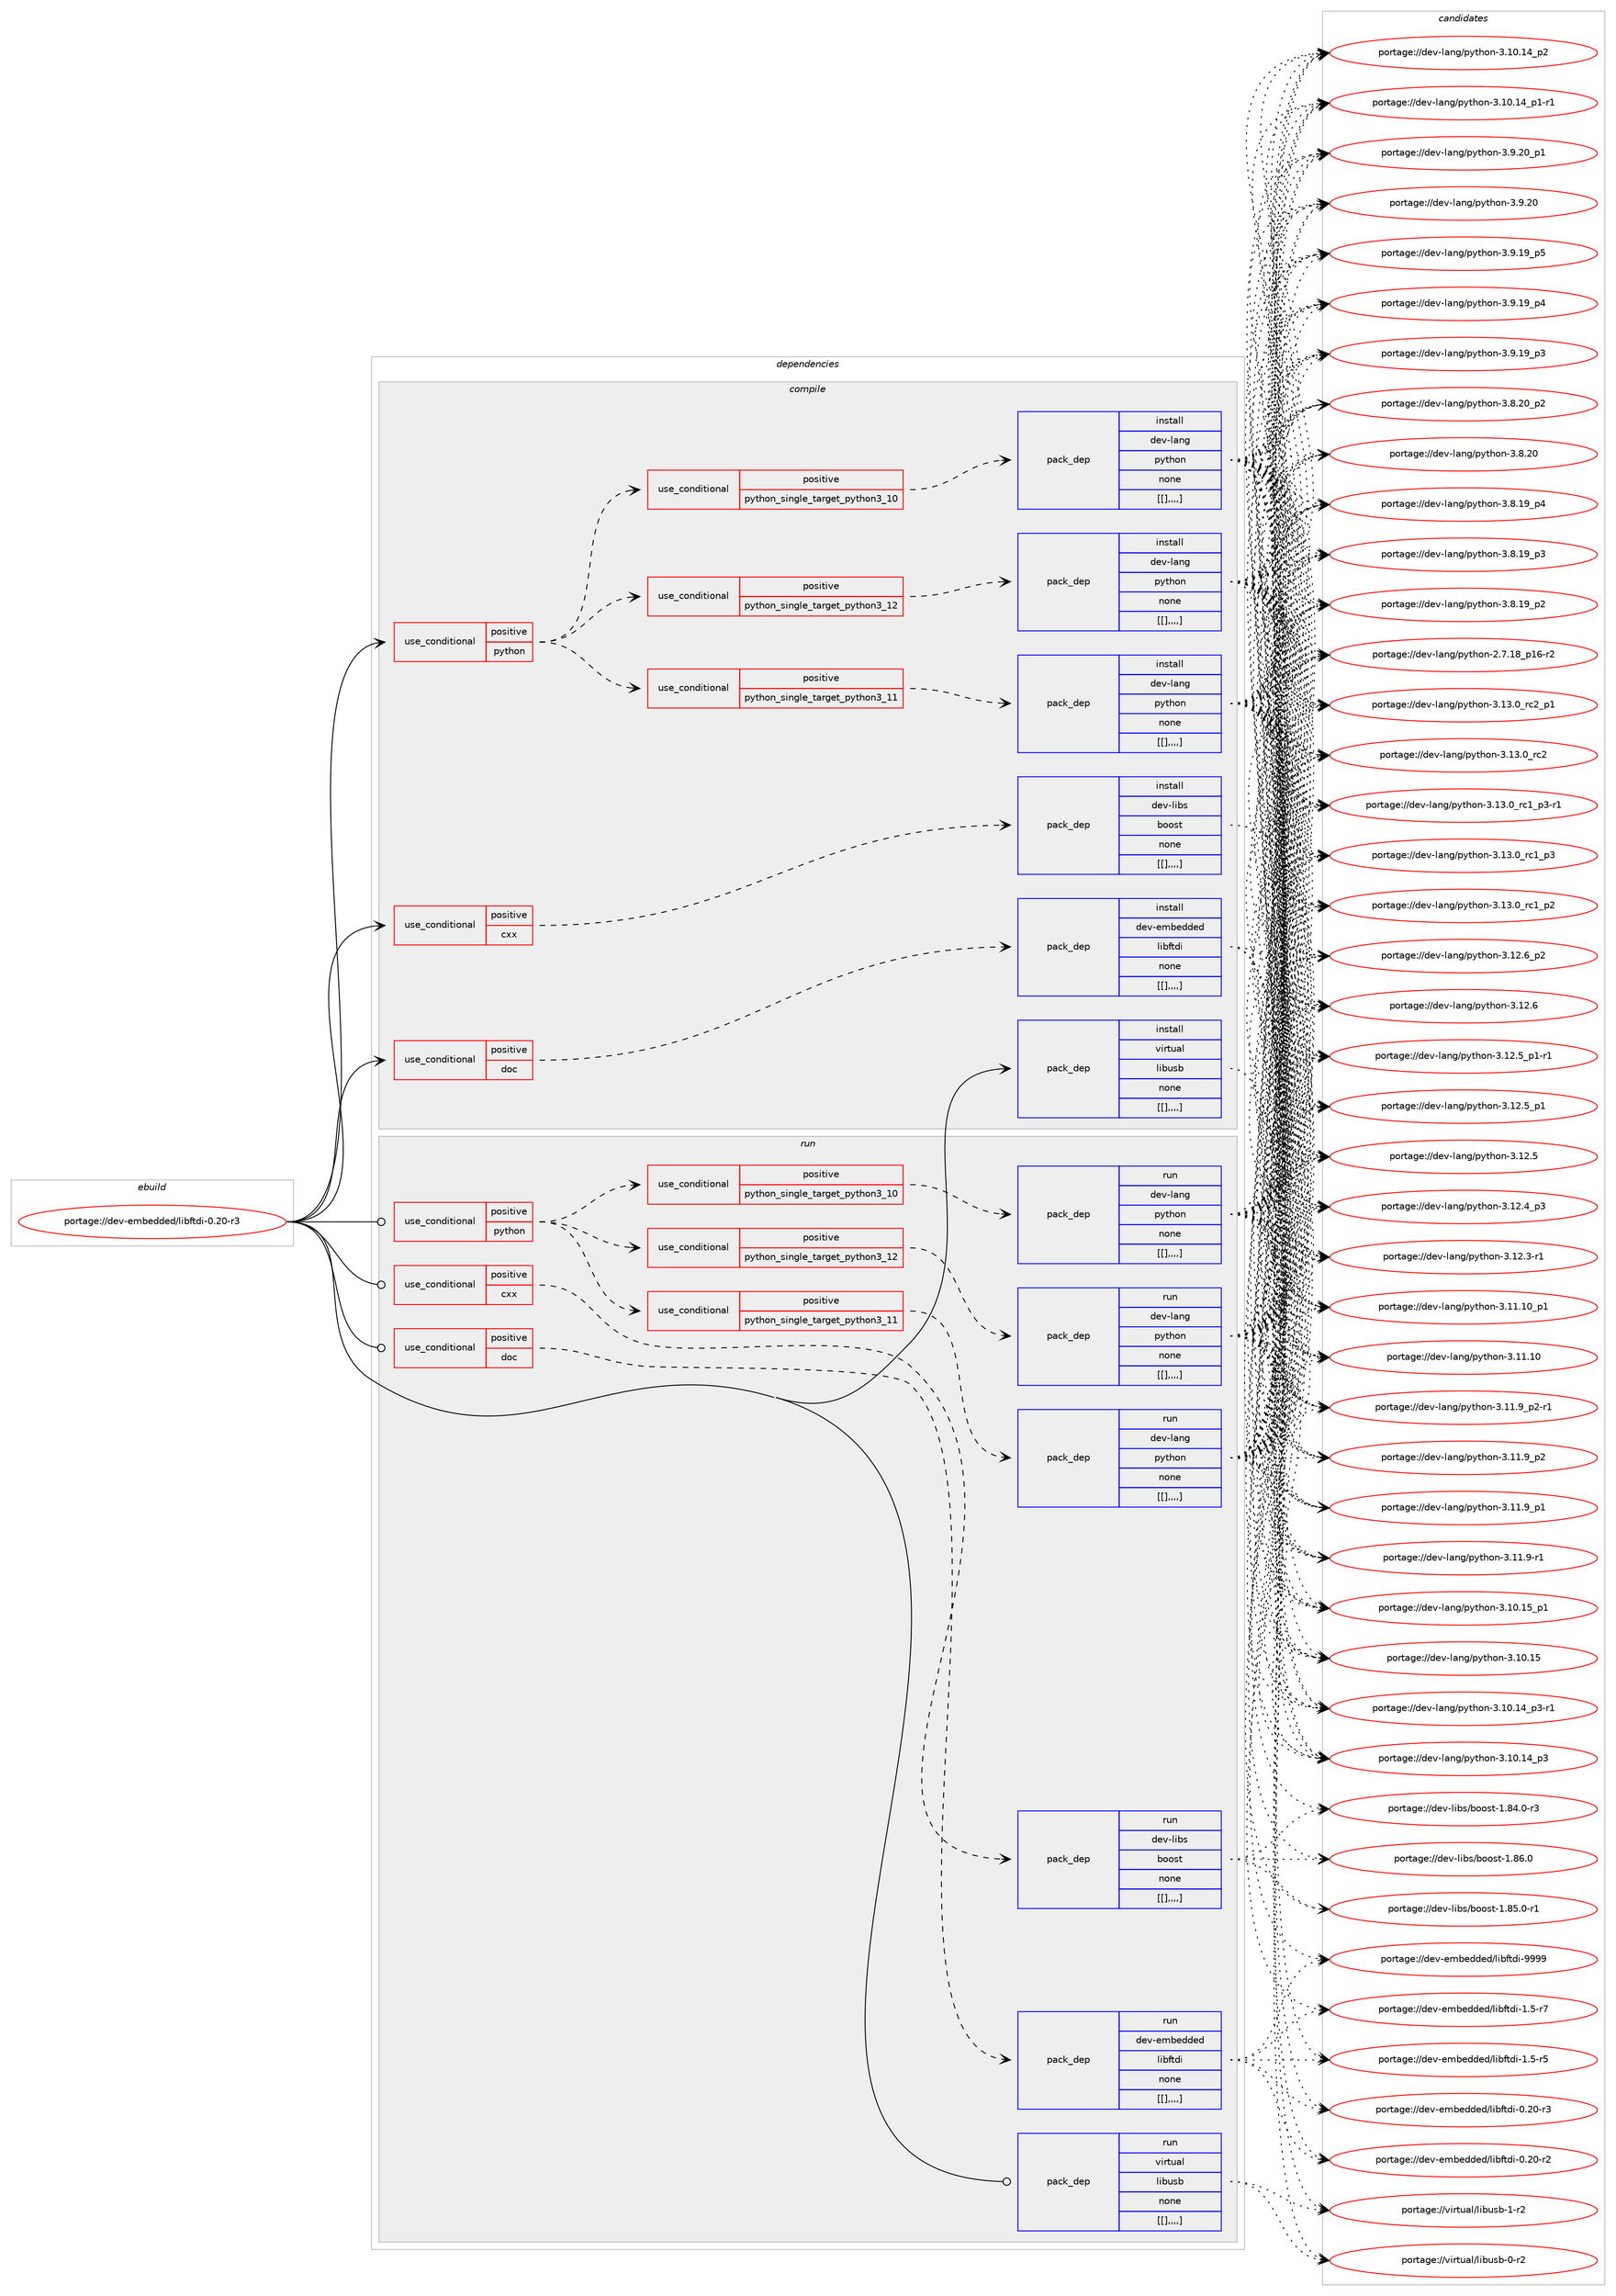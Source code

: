 digraph prolog {

# *************
# Graph options
# *************

newrank=true;
concentrate=true;
compound=true;
graph [rankdir=LR,fontname=Helvetica,fontsize=10,ranksep=1.5];#, ranksep=2.5, nodesep=0.2];
edge  [arrowhead=vee];
node  [fontname=Helvetica,fontsize=10];

# **********
# The ebuild
# **********

subgraph cluster_leftcol {
color=gray;
label=<<i>ebuild</i>>;
id [label="portage://dev-embedded/libftdi-0.20-r3", color=red, width=4, href="../dev-embedded/libftdi-0.20-r3.svg"];
}

# ****************
# The dependencies
# ****************

subgraph cluster_midcol {
color=gray;
label=<<i>dependencies</i>>;
subgraph cluster_compile {
fillcolor="#eeeeee";
style=filled;
label=<<i>compile</i>>;
subgraph cond20130 {
dependency73881 [label=<<TABLE BORDER="0" CELLBORDER="1" CELLSPACING="0" CELLPADDING="4"><TR><TD ROWSPAN="3" CELLPADDING="10">use_conditional</TD></TR><TR><TD>positive</TD></TR><TR><TD>cxx</TD></TR></TABLE>>, shape=none, color=red];
subgraph pack52807 {
dependency73882 [label=<<TABLE BORDER="0" CELLBORDER="1" CELLSPACING="0" CELLPADDING="4" WIDTH="220"><TR><TD ROWSPAN="6" CELLPADDING="30">pack_dep</TD></TR><TR><TD WIDTH="110">install</TD></TR><TR><TD>dev-libs</TD></TR><TR><TD>boost</TD></TR><TR><TD>none</TD></TR><TR><TD>[[],,,,]</TD></TR></TABLE>>, shape=none, color=blue];
}
dependency73881:e -> dependency73882:w [weight=20,style="dashed",arrowhead="vee"];
}
id:e -> dependency73881:w [weight=20,style="solid",arrowhead="vee"];
subgraph cond20131 {
dependency73883 [label=<<TABLE BORDER="0" CELLBORDER="1" CELLSPACING="0" CELLPADDING="4"><TR><TD ROWSPAN="3" CELLPADDING="10">use_conditional</TD></TR><TR><TD>positive</TD></TR><TR><TD>doc</TD></TR></TABLE>>, shape=none, color=red];
subgraph pack52808 {
dependency73884 [label=<<TABLE BORDER="0" CELLBORDER="1" CELLSPACING="0" CELLPADDING="4" WIDTH="220"><TR><TD ROWSPAN="6" CELLPADDING="30">pack_dep</TD></TR><TR><TD WIDTH="110">install</TD></TR><TR><TD>dev-embedded</TD></TR><TR><TD>libftdi</TD></TR><TR><TD>none</TD></TR><TR><TD>[[],,,,]</TD></TR></TABLE>>, shape=none, color=blue];
}
dependency73883:e -> dependency73884:w [weight=20,style="dashed",arrowhead="vee"];
}
id:e -> dependency73883:w [weight=20,style="solid",arrowhead="vee"];
subgraph cond20132 {
dependency73885 [label=<<TABLE BORDER="0" CELLBORDER="1" CELLSPACING="0" CELLPADDING="4"><TR><TD ROWSPAN="3" CELLPADDING="10">use_conditional</TD></TR><TR><TD>positive</TD></TR><TR><TD>python</TD></TR></TABLE>>, shape=none, color=red];
subgraph cond20133 {
dependency73886 [label=<<TABLE BORDER="0" CELLBORDER="1" CELLSPACING="0" CELLPADDING="4"><TR><TD ROWSPAN="3" CELLPADDING="10">use_conditional</TD></TR><TR><TD>positive</TD></TR><TR><TD>python_single_target_python3_10</TD></TR></TABLE>>, shape=none, color=red];
subgraph pack52809 {
dependency73887 [label=<<TABLE BORDER="0" CELLBORDER="1" CELLSPACING="0" CELLPADDING="4" WIDTH="220"><TR><TD ROWSPAN="6" CELLPADDING="30">pack_dep</TD></TR><TR><TD WIDTH="110">install</TD></TR><TR><TD>dev-lang</TD></TR><TR><TD>python</TD></TR><TR><TD>none</TD></TR><TR><TD>[[],,,,]</TD></TR></TABLE>>, shape=none, color=blue];
}
dependency73886:e -> dependency73887:w [weight=20,style="dashed",arrowhead="vee"];
}
dependency73885:e -> dependency73886:w [weight=20,style="dashed",arrowhead="vee"];
subgraph cond20134 {
dependency73888 [label=<<TABLE BORDER="0" CELLBORDER="1" CELLSPACING="0" CELLPADDING="4"><TR><TD ROWSPAN="3" CELLPADDING="10">use_conditional</TD></TR><TR><TD>positive</TD></TR><TR><TD>python_single_target_python3_11</TD></TR></TABLE>>, shape=none, color=red];
subgraph pack52810 {
dependency73889 [label=<<TABLE BORDER="0" CELLBORDER="1" CELLSPACING="0" CELLPADDING="4" WIDTH="220"><TR><TD ROWSPAN="6" CELLPADDING="30">pack_dep</TD></TR><TR><TD WIDTH="110">install</TD></TR><TR><TD>dev-lang</TD></TR><TR><TD>python</TD></TR><TR><TD>none</TD></TR><TR><TD>[[],,,,]</TD></TR></TABLE>>, shape=none, color=blue];
}
dependency73888:e -> dependency73889:w [weight=20,style="dashed",arrowhead="vee"];
}
dependency73885:e -> dependency73888:w [weight=20,style="dashed",arrowhead="vee"];
subgraph cond20135 {
dependency73890 [label=<<TABLE BORDER="0" CELLBORDER="1" CELLSPACING="0" CELLPADDING="4"><TR><TD ROWSPAN="3" CELLPADDING="10">use_conditional</TD></TR><TR><TD>positive</TD></TR><TR><TD>python_single_target_python3_12</TD></TR></TABLE>>, shape=none, color=red];
subgraph pack52811 {
dependency73891 [label=<<TABLE BORDER="0" CELLBORDER="1" CELLSPACING="0" CELLPADDING="4" WIDTH="220"><TR><TD ROWSPAN="6" CELLPADDING="30">pack_dep</TD></TR><TR><TD WIDTH="110">install</TD></TR><TR><TD>dev-lang</TD></TR><TR><TD>python</TD></TR><TR><TD>none</TD></TR><TR><TD>[[],,,,]</TD></TR></TABLE>>, shape=none, color=blue];
}
dependency73890:e -> dependency73891:w [weight=20,style="dashed",arrowhead="vee"];
}
dependency73885:e -> dependency73890:w [weight=20,style="dashed",arrowhead="vee"];
}
id:e -> dependency73885:w [weight=20,style="solid",arrowhead="vee"];
subgraph pack52812 {
dependency73892 [label=<<TABLE BORDER="0" CELLBORDER="1" CELLSPACING="0" CELLPADDING="4" WIDTH="220"><TR><TD ROWSPAN="6" CELLPADDING="30">pack_dep</TD></TR><TR><TD WIDTH="110">install</TD></TR><TR><TD>virtual</TD></TR><TR><TD>libusb</TD></TR><TR><TD>none</TD></TR><TR><TD>[[],,,,]</TD></TR></TABLE>>, shape=none, color=blue];
}
id:e -> dependency73892:w [weight=20,style="solid",arrowhead="vee"];
}
subgraph cluster_compileandrun {
fillcolor="#eeeeee";
style=filled;
label=<<i>compile and run</i>>;
}
subgraph cluster_run {
fillcolor="#eeeeee";
style=filled;
label=<<i>run</i>>;
subgraph cond20136 {
dependency73893 [label=<<TABLE BORDER="0" CELLBORDER="1" CELLSPACING="0" CELLPADDING="4"><TR><TD ROWSPAN="3" CELLPADDING="10">use_conditional</TD></TR><TR><TD>positive</TD></TR><TR><TD>cxx</TD></TR></TABLE>>, shape=none, color=red];
subgraph pack52813 {
dependency73894 [label=<<TABLE BORDER="0" CELLBORDER="1" CELLSPACING="0" CELLPADDING="4" WIDTH="220"><TR><TD ROWSPAN="6" CELLPADDING="30">pack_dep</TD></TR><TR><TD WIDTH="110">run</TD></TR><TR><TD>dev-libs</TD></TR><TR><TD>boost</TD></TR><TR><TD>none</TD></TR><TR><TD>[[],,,,]</TD></TR></TABLE>>, shape=none, color=blue];
}
dependency73893:e -> dependency73894:w [weight=20,style="dashed",arrowhead="vee"];
}
id:e -> dependency73893:w [weight=20,style="solid",arrowhead="odot"];
subgraph cond20137 {
dependency73895 [label=<<TABLE BORDER="0" CELLBORDER="1" CELLSPACING="0" CELLPADDING="4"><TR><TD ROWSPAN="3" CELLPADDING="10">use_conditional</TD></TR><TR><TD>positive</TD></TR><TR><TD>doc</TD></TR></TABLE>>, shape=none, color=red];
subgraph pack52814 {
dependency73896 [label=<<TABLE BORDER="0" CELLBORDER="1" CELLSPACING="0" CELLPADDING="4" WIDTH="220"><TR><TD ROWSPAN="6" CELLPADDING="30">pack_dep</TD></TR><TR><TD WIDTH="110">run</TD></TR><TR><TD>dev-embedded</TD></TR><TR><TD>libftdi</TD></TR><TR><TD>none</TD></TR><TR><TD>[[],,,,]</TD></TR></TABLE>>, shape=none, color=blue];
}
dependency73895:e -> dependency73896:w [weight=20,style="dashed",arrowhead="vee"];
}
id:e -> dependency73895:w [weight=20,style="solid",arrowhead="odot"];
subgraph cond20138 {
dependency73897 [label=<<TABLE BORDER="0" CELLBORDER="1" CELLSPACING="0" CELLPADDING="4"><TR><TD ROWSPAN="3" CELLPADDING="10">use_conditional</TD></TR><TR><TD>positive</TD></TR><TR><TD>python</TD></TR></TABLE>>, shape=none, color=red];
subgraph cond20139 {
dependency73898 [label=<<TABLE BORDER="0" CELLBORDER="1" CELLSPACING="0" CELLPADDING="4"><TR><TD ROWSPAN="3" CELLPADDING="10">use_conditional</TD></TR><TR><TD>positive</TD></TR><TR><TD>python_single_target_python3_10</TD></TR></TABLE>>, shape=none, color=red];
subgraph pack52815 {
dependency73899 [label=<<TABLE BORDER="0" CELLBORDER="1" CELLSPACING="0" CELLPADDING="4" WIDTH="220"><TR><TD ROWSPAN="6" CELLPADDING="30">pack_dep</TD></TR><TR><TD WIDTH="110">run</TD></TR><TR><TD>dev-lang</TD></TR><TR><TD>python</TD></TR><TR><TD>none</TD></TR><TR><TD>[[],,,,]</TD></TR></TABLE>>, shape=none, color=blue];
}
dependency73898:e -> dependency73899:w [weight=20,style="dashed",arrowhead="vee"];
}
dependency73897:e -> dependency73898:w [weight=20,style="dashed",arrowhead="vee"];
subgraph cond20140 {
dependency73900 [label=<<TABLE BORDER="0" CELLBORDER="1" CELLSPACING="0" CELLPADDING="4"><TR><TD ROWSPAN="3" CELLPADDING="10">use_conditional</TD></TR><TR><TD>positive</TD></TR><TR><TD>python_single_target_python3_11</TD></TR></TABLE>>, shape=none, color=red];
subgraph pack52816 {
dependency73901 [label=<<TABLE BORDER="0" CELLBORDER="1" CELLSPACING="0" CELLPADDING="4" WIDTH="220"><TR><TD ROWSPAN="6" CELLPADDING="30">pack_dep</TD></TR><TR><TD WIDTH="110">run</TD></TR><TR><TD>dev-lang</TD></TR><TR><TD>python</TD></TR><TR><TD>none</TD></TR><TR><TD>[[],,,,]</TD></TR></TABLE>>, shape=none, color=blue];
}
dependency73900:e -> dependency73901:w [weight=20,style="dashed",arrowhead="vee"];
}
dependency73897:e -> dependency73900:w [weight=20,style="dashed",arrowhead="vee"];
subgraph cond20141 {
dependency73902 [label=<<TABLE BORDER="0" CELLBORDER="1" CELLSPACING="0" CELLPADDING="4"><TR><TD ROWSPAN="3" CELLPADDING="10">use_conditional</TD></TR><TR><TD>positive</TD></TR><TR><TD>python_single_target_python3_12</TD></TR></TABLE>>, shape=none, color=red];
subgraph pack52817 {
dependency73903 [label=<<TABLE BORDER="0" CELLBORDER="1" CELLSPACING="0" CELLPADDING="4" WIDTH="220"><TR><TD ROWSPAN="6" CELLPADDING="30">pack_dep</TD></TR><TR><TD WIDTH="110">run</TD></TR><TR><TD>dev-lang</TD></TR><TR><TD>python</TD></TR><TR><TD>none</TD></TR><TR><TD>[[],,,,]</TD></TR></TABLE>>, shape=none, color=blue];
}
dependency73902:e -> dependency73903:w [weight=20,style="dashed",arrowhead="vee"];
}
dependency73897:e -> dependency73902:w [weight=20,style="dashed",arrowhead="vee"];
}
id:e -> dependency73897:w [weight=20,style="solid",arrowhead="odot"];
subgraph pack52818 {
dependency73904 [label=<<TABLE BORDER="0" CELLBORDER="1" CELLSPACING="0" CELLPADDING="4" WIDTH="220"><TR><TD ROWSPAN="6" CELLPADDING="30">pack_dep</TD></TR><TR><TD WIDTH="110">run</TD></TR><TR><TD>virtual</TD></TR><TR><TD>libusb</TD></TR><TR><TD>none</TD></TR><TR><TD>[[],,,,]</TD></TR></TABLE>>, shape=none, color=blue];
}
id:e -> dependency73904:w [weight=20,style="solid",arrowhead="odot"];
}
}

# **************
# The candidates
# **************

subgraph cluster_choices {
rank=same;
color=gray;
label=<<i>candidates</i>>;

subgraph choice52807 {
color=black;
nodesep=1;
choice1001011184510810598115479811111111511645494656544648 [label="portage://dev-libs/boost-1.86.0", color=red, width=4,href="../dev-libs/boost-1.86.0.svg"];
choice10010111845108105981154798111111115116454946565346484511449 [label="portage://dev-libs/boost-1.85.0-r1", color=red, width=4,href="../dev-libs/boost-1.85.0-r1.svg"];
choice10010111845108105981154798111111115116454946565246484511451 [label="portage://dev-libs/boost-1.84.0-r3", color=red, width=4,href="../dev-libs/boost-1.84.0-r3.svg"];
dependency73882:e -> choice1001011184510810598115479811111111511645494656544648:w [style=dotted,weight="100"];
dependency73882:e -> choice10010111845108105981154798111111115116454946565346484511449:w [style=dotted,weight="100"];
dependency73882:e -> choice10010111845108105981154798111111115116454946565246484511451:w [style=dotted,weight="100"];
}
subgraph choice52808 {
color=black;
nodesep=1;
choice100101118451011099810110010010110047108105981021161001054557575757 [label="portage://dev-embedded/libftdi-9999", color=red, width=4,href="../dev-embedded/libftdi-9999.svg"];
choice10010111845101109981011001001011004710810598102116100105454946534511455 [label="portage://dev-embedded/libftdi-1.5-r7", color=red, width=4,href="../dev-embedded/libftdi-1.5-r7.svg"];
choice10010111845101109981011001001011004710810598102116100105454946534511453 [label="portage://dev-embedded/libftdi-1.5-r5", color=red, width=4,href="../dev-embedded/libftdi-1.5-r5.svg"];
choice1001011184510110998101100100101100471081059810211610010545484650484511451 [label="portage://dev-embedded/libftdi-0.20-r3", color=red, width=4,href="../dev-embedded/libftdi-0.20-r3.svg"];
choice1001011184510110998101100100101100471081059810211610010545484650484511450 [label="portage://dev-embedded/libftdi-0.20-r2", color=red, width=4,href="../dev-embedded/libftdi-0.20-r2.svg"];
dependency73884:e -> choice100101118451011099810110010010110047108105981021161001054557575757:w [style=dotted,weight="100"];
dependency73884:e -> choice10010111845101109981011001001011004710810598102116100105454946534511455:w [style=dotted,weight="100"];
dependency73884:e -> choice10010111845101109981011001001011004710810598102116100105454946534511453:w [style=dotted,weight="100"];
dependency73884:e -> choice1001011184510110998101100100101100471081059810211610010545484650484511451:w [style=dotted,weight="100"];
dependency73884:e -> choice1001011184510110998101100100101100471081059810211610010545484650484511450:w [style=dotted,weight="100"];
}
subgraph choice52809 {
color=black;
nodesep=1;
choice100101118451089711010347112121116104111110455146495146489511499509511249 [label="portage://dev-lang/python-3.13.0_rc2_p1", color=red, width=4,href="../dev-lang/python-3.13.0_rc2_p1.svg"];
choice10010111845108971101034711212111610411111045514649514648951149950 [label="portage://dev-lang/python-3.13.0_rc2", color=red, width=4,href="../dev-lang/python-3.13.0_rc2.svg"];
choice1001011184510897110103471121211161041111104551464951464895114994995112514511449 [label="portage://dev-lang/python-3.13.0_rc1_p3-r1", color=red, width=4,href="../dev-lang/python-3.13.0_rc1_p3-r1.svg"];
choice100101118451089711010347112121116104111110455146495146489511499499511251 [label="portage://dev-lang/python-3.13.0_rc1_p3", color=red, width=4,href="../dev-lang/python-3.13.0_rc1_p3.svg"];
choice100101118451089711010347112121116104111110455146495146489511499499511250 [label="portage://dev-lang/python-3.13.0_rc1_p2", color=red, width=4,href="../dev-lang/python-3.13.0_rc1_p2.svg"];
choice100101118451089711010347112121116104111110455146495046549511250 [label="portage://dev-lang/python-3.12.6_p2", color=red, width=4,href="../dev-lang/python-3.12.6_p2.svg"];
choice10010111845108971101034711212111610411111045514649504654 [label="portage://dev-lang/python-3.12.6", color=red, width=4,href="../dev-lang/python-3.12.6.svg"];
choice1001011184510897110103471121211161041111104551464950465395112494511449 [label="portage://dev-lang/python-3.12.5_p1-r1", color=red, width=4,href="../dev-lang/python-3.12.5_p1-r1.svg"];
choice100101118451089711010347112121116104111110455146495046539511249 [label="portage://dev-lang/python-3.12.5_p1", color=red, width=4,href="../dev-lang/python-3.12.5_p1.svg"];
choice10010111845108971101034711212111610411111045514649504653 [label="portage://dev-lang/python-3.12.5", color=red, width=4,href="../dev-lang/python-3.12.5.svg"];
choice100101118451089711010347112121116104111110455146495046529511251 [label="portage://dev-lang/python-3.12.4_p3", color=red, width=4,href="../dev-lang/python-3.12.4_p3.svg"];
choice100101118451089711010347112121116104111110455146495046514511449 [label="portage://dev-lang/python-3.12.3-r1", color=red, width=4,href="../dev-lang/python-3.12.3-r1.svg"];
choice10010111845108971101034711212111610411111045514649494649489511249 [label="portage://dev-lang/python-3.11.10_p1", color=red, width=4,href="../dev-lang/python-3.11.10_p1.svg"];
choice1001011184510897110103471121211161041111104551464949464948 [label="portage://dev-lang/python-3.11.10", color=red, width=4,href="../dev-lang/python-3.11.10.svg"];
choice1001011184510897110103471121211161041111104551464949465795112504511449 [label="portage://dev-lang/python-3.11.9_p2-r1", color=red, width=4,href="../dev-lang/python-3.11.9_p2-r1.svg"];
choice100101118451089711010347112121116104111110455146494946579511250 [label="portage://dev-lang/python-3.11.9_p2", color=red, width=4,href="../dev-lang/python-3.11.9_p2.svg"];
choice100101118451089711010347112121116104111110455146494946579511249 [label="portage://dev-lang/python-3.11.9_p1", color=red, width=4,href="../dev-lang/python-3.11.9_p1.svg"];
choice100101118451089711010347112121116104111110455146494946574511449 [label="portage://dev-lang/python-3.11.9-r1", color=red, width=4,href="../dev-lang/python-3.11.9-r1.svg"];
choice10010111845108971101034711212111610411111045514649484649539511249 [label="portage://dev-lang/python-3.10.15_p1", color=red, width=4,href="../dev-lang/python-3.10.15_p1.svg"];
choice1001011184510897110103471121211161041111104551464948464953 [label="portage://dev-lang/python-3.10.15", color=red, width=4,href="../dev-lang/python-3.10.15.svg"];
choice100101118451089711010347112121116104111110455146494846495295112514511449 [label="portage://dev-lang/python-3.10.14_p3-r1", color=red, width=4,href="../dev-lang/python-3.10.14_p3-r1.svg"];
choice10010111845108971101034711212111610411111045514649484649529511251 [label="portage://dev-lang/python-3.10.14_p3", color=red, width=4,href="../dev-lang/python-3.10.14_p3.svg"];
choice10010111845108971101034711212111610411111045514649484649529511250 [label="portage://dev-lang/python-3.10.14_p2", color=red, width=4,href="../dev-lang/python-3.10.14_p2.svg"];
choice100101118451089711010347112121116104111110455146494846495295112494511449 [label="portage://dev-lang/python-3.10.14_p1-r1", color=red, width=4,href="../dev-lang/python-3.10.14_p1-r1.svg"];
choice100101118451089711010347112121116104111110455146574650489511249 [label="portage://dev-lang/python-3.9.20_p1", color=red, width=4,href="../dev-lang/python-3.9.20_p1.svg"];
choice10010111845108971101034711212111610411111045514657465048 [label="portage://dev-lang/python-3.9.20", color=red, width=4,href="../dev-lang/python-3.9.20.svg"];
choice100101118451089711010347112121116104111110455146574649579511253 [label="portage://dev-lang/python-3.9.19_p5", color=red, width=4,href="../dev-lang/python-3.9.19_p5.svg"];
choice100101118451089711010347112121116104111110455146574649579511252 [label="portage://dev-lang/python-3.9.19_p4", color=red, width=4,href="../dev-lang/python-3.9.19_p4.svg"];
choice100101118451089711010347112121116104111110455146574649579511251 [label="portage://dev-lang/python-3.9.19_p3", color=red, width=4,href="../dev-lang/python-3.9.19_p3.svg"];
choice100101118451089711010347112121116104111110455146564650489511250 [label="portage://dev-lang/python-3.8.20_p2", color=red, width=4,href="../dev-lang/python-3.8.20_p2.svg"];
choice10010111845108971101034711212111610411111045514656465048 [label="portage://dev-lang/python-3.8.20", color=red, width=4,href="../dev-lang/python-3.8.20.svg"];
choice100101118451089711010347112121116104111110455146564649579511252 [label="portage://dev-lang/python-3.8.19_p4", color=red, width=4,href="../dev-lang/python-3.8.19_p4.svg"];
choice100101118451089711010347112121116104111110455146564649579511251 [label="portage://dev-lang/python-3.8.19_p3", color=red, width=4,href="../dev-lang/python-3.8.19_p3.svg"];
choice100101118451089711010347112121116104111110455146564649579511250 [label="portage://dev-lang/python-3.8.19_p2", color=red, width=4,href="../dev-lang/python-3.8.19_p2.svg"];
choice100101118451089711010347112121116104111110455046554649569511249544511450 [label="portage://dev-lang/python-2.7.18_p16-r2", color=red, width=4,href="../dev-lang/python-2.7.18_p16-r2.svg"];
dependency73887:e -> choice100101118451089711010347112121116104111110455146495146489511499509511249:w [style=dotted,weight="100"];
dependency73887:e -> choice10010111845108971101034711212111610411111045514649514648951149950:w [style=dotted,weight="100"];
dependency73887:e -> choice1001011184510897110103471121211161041111104551464951464895114994995112514511449:w [style=dotted,weight="100"];
dependency73887:e -> choice100101118451089711010347112121116104111110455146495146489511499499511251:w [style=dotted,weight="100"];
dependency73887:e -> choice100101118451089711010347112121116104111110455146495146489511499499511250:w [style=dotted,weight="100"];
dependency73887:e -> choice100101118451089711010347112121116104111110455146495046549511250:w [style=dotted,weight="100"];
dependency73887:e -> choice10010111845108971101034711212111610411111045514649504654:w [style=dotted,weight="100"];
dependency73887:e -> choice1001011184510897110103471121211161041111104551464950465395112494511449:w [style=dotted,weight="100"];
dependency73887:e -> choice100101118451089711010347112121116104111110455146495046539511249:w [style=dotted,weight="100"];
dependency73887:e -> choice10010111845108971101034711212111610411111045514649504653:w [style=dotted,weight="100"];
dependency73887:e -> choice100101118451089711010347112121116104111110455146495046529511251:w [style=dotted,weight="100"];
dependency73887:e -> choice100101118451089711010347112121116104111110455146495046514511449:w [style=dotted,weight="100"];
dependency73887:e -> choice10010111845108971101034711212111610411111045514649494649489511249:w [style=dotted,weight="100"];
dependency73887:e -> choice1001011184510897110103471121211161041111104551464949464948:w [style=dotted,weight="100"];
dependency73887:e -> choice1001011184510897110103471121211161041111104551464949465795112504511449:w [style=dotted,weight="100"];
dependency73887:e -> choice100101118451089711010347112121116104111110455146494946579511250:w [style=dotted,weight="100"];
dependency73887:e -> choice100101118451089711010347112121116104111110455146494946579511249:w [style=dotted,weight="100"];
dependency73887:e -> choice100101118451089711010347112121116104111110455146494946574511449:w [style=dotted,weight="100"];
dependency73887:e -> choice10010111845108971101034711212111610411111045514649484649539511249:w [style=dotted,weight="100"];
dependency73887:e -> choice1001011184510897110103471121211161041111104551464948464953:w [style=dotted,weight="100"];
dependency73887:e -> choice100101118451089711010347112121116104111110455146494846495295112514511449:w [style=dotted,weight="100"];
dependency73887:e -> choice10010111845108971101034711212111610411111045514649484649529511251:w [style=dotted,weight="100"];
dependency73887:e -> choice10010111845108971101034711212111610411111045514649484649529511250:w [style=dotted,weight="100"];
dependency73887:e -> choice100101118451089711010347112121116104111110455146494846495295112494511449:w [style=dotted,weight="100"];
dependency73887:e -> choice100101118451089711010347112121116104111110455146574650489511249:w [style=dotted,weight="100"];
dependency73887:e -> choice10010111845108971101034711212111610411111045514657465048:w [style=dotted,weight="100"];
dependency73887:e -> choice100101118451089711010347112121116104111110455146574649579511253:w [style=dotted,weight="100"];
dependency73887:e -> choice100101118451089711010347112121116104111110455146574649579511252:w [style=dotted,weight="100"];
dependency73887:e -> choice100101118451089711010347112121116104111110455146574649579511251:w [style=dotted,weight="100"];
dependency73887:e -> choice100101118451089711010347112121116104111110455146564650489511250:w [style=dotted,weight="100"];
dependency73887:e -> choice10010111845108971101034711212111610411111045514656465048:w [style=dotted,weight="100"];
dependency73887:e -> choice100101118451089711010347112121116104111110455146564649579511252:w [style=dotted,weight="100"];
dependency73887:e -> choice100101118451089711010347112121116104111110455146564649579511251:w [style=dotted,weight="100"];
dependency73887:e -> choice100101118451089711010347112121116104111110455146564649579511250:w [style=dotted,weight="100"];
dependency73887:e -> choice100101118451089711010347112121116104111110455046554649569511249544511450:w [style=dotted,weight="100"];
}
subgraph choice52810 {
color=black;
nodesep=1;
choice100101118451089711010347112121116104111110455146495146489511499509511249 [label="portage://dev-lang/python-3.13.0_rc2_p1", color=red, width=4,href="../dev-lang/python-3.13.0_rc2_p1.svg"];
choice10010111845108971101034711212111610411111045514649514648951149950 [label="portage://dev-lang/python-3.13.0_rc2", color=red, width=4,href="../dev-lang/python-3.13.0_rc2.svg"];
choice1001011184510897110103471121211161041111104551464951464895114994995112514511449 [label="portage://dev-lang/python-3.13.0_rc1_p3-r1", color=red, width=4,href="../dev-lang/python-3.13.0_rc1_p3-r1.svg"];
choice100101118451089711010347112121116104111110455146495146489511499499511251 [label="portage://dev-lang/python-3.13.0_rc1_p3", color=red, width=4,href="../dev-lang/python-3.13.0_rc1_p3.svg"];
choice100101118451089711010347112121116104111110455146495146489511499499511250 [label="portage://dev-lang/python-3.13.0_rc1_p2", color=red, width=4,href="../dev-lang/python-3.13.0_rc1_p2.svg"];
choice100101118451089711010347112121116104111110455146495046549511250 [label="portage://dev-lang/python-3.12.6_p2", color=red, width=4,href="../dev-lang/python-3.12.6_p2.svg"];
choice10010111845108971101034711212111610411111045514649504654 [label="portage://dev-lang/python-3.12.6", color=red, width=4,href="../dev-lang/python-3.12.6.svg"];
choice1001011184510897110103471121211161041111104551464950465395112494511449 [label="portage://dev-lang/python-3.12.5_p1-r1", color=red, width=4,href="../dev-lang/python-3.12.5_p1-r1.svg"];
choice100101118451089711010347112121116104111110455146495046539511249 [label="portage://dev-lang/python-3.12.5_p1", color=red, width=4,href="../dev-lang/python-3.12.5_p1.svg"];
choice10010111845108971101034711212111610411111045514649504653 [label="portage://dev-lang/python-3.12.5", color=red, width=4,href="../dev-lang/python-3.12.5.svg"];
choice100101118451089711010347112121116104111110455146495046529511251 [label="portage://dev-lang/python-3.12.4_p3", color=red, width=4,href="../dev-lang/python-3.12.4_p3.svg"];
choice100101118451089711010347112121116104111110455146495046514511449 [label="portage://dev-lang/python-3.12.3-r1", color=red, width=4,href="../dev-lang/python-3.12.3-r1.svg"];
choice10010111845108971101034711212111610411111045514649494649489511249 [label="portage://dev-lang/python-3.11.10_p1", color=red, width=4,href="../dev-lang/python-3.11.10_p1.svg"];
choice1001011184510897110103471121211161041111104551464949464948 [label="portage://dev-lang/python-3.11.10", color=red, width=4,href="../dev-lang/python-3.11.10.svg"];
choice1001011184510897110103471121211161041111104551464949465795112504511449 [label="portage://dev-lang/python-3.11.9_p2-r1", color=red, width=4,href="../dev-lang/python-3.11.9_p2-r1.svg"];
choice100101118451089711010347112121116104111110455146494946579511250 [label="portage://dev-lang/python-3.11.9_p2", color=red, width=4,href="../dev-lang/python-3.11.9_p2.svg"];
choice100101118451089711010347112121116104111110455146494946579511249 [label="portage://dev-lang/python-3.11.9_p1", color=red, width=4,href="../dev-lang/python-3.11.9_p1.svg"];
choice100101118451089711010347112121116104111110455146494946574511449 [label="portage://dev-lang/python-3.11.9-r1", color=red, width=4,href="../dev-lang/python-3.11.9-r1.svg"];
choice10010111845108971101034711212111610411111045514649484649539511249 [label="portage://dev-lang/python-3.10.15_p1", color=red, width=4,href="../dev-lang/python-3.10.15_p1.svg"];
choice1001011184510897110103471121211161041111104551464948464953 [label="portage://dev-lang/python-3.10.15", color=red, width=4,href="../dev-lang/python-3.10.15.svg"];
choice100101118451089711010347112121116104111110455146494846495295112514511449 [label="portage://dev-lang/python-3.10.14_p3-r1", color=red, width=4,href="../dev-lang/python-3.10.14_p3-r1.svg"];
choice10010111845108971101034711212111610411111045514649484649529511251 [label="portage://dev-lang/python-3.10.14_p3", color=red, width=4,href="../dev-lang/python-3.10.14_p3.svg"];
choice10010111845108971101034711212111610411111045514649484649529511250 [label="portage://dev-lang/python-3.10.14_p2", color=red, width=4,href="../dev-lang/python-3.10.14_p2.svg"];
choice100101118451089711010347112121116104111110455146494846495295112494511449 [label="portage://dev-lang/python-3.10.14_p1-r1", color=red, width=4,href="../dev-lang/python-3.10.14_p1-r1.svg"];
choice100101118451089711010347112121116104111110455146574650489511249 [label="portage://dev-lang/python-3.9.20_p1", color=red, width=4,href="../dev-lang/python-3.9.20_p1.svg"];
choice10010111845108971101034711212111610411111045514657465048 [label="portage://dev-lang/python-3.9.20", color=red, width=4,href="../dev-lang/python-3.9.20.svg"];
choice100101118451089711010347112121116104111110455146574649579511253 [label="portage://dev-lang/python-3.9.19_p5", color=red, width=4,href="../dev-lang/python-3.9.19_p5.svg"];
choice100101118451089711010347112121116104111110455146574649579511252 [label="portage://dev-lang/python-3.9.19_p4", color=red, width=4,href="../dev-lang/python-3.9.19_p4.svg"];
choice100101118451089711010347112121116104111110455146574649579511251 [label="portage://dev-lang/python-3.9.19_p3", color=red, width=4,href="../dev-lang/python-3.9.19_p3.svg"];
choice100101118451089711010347112121116104111110455146564650489511250 [label="portage://dev-lang/python-3.8.20_p2", color=red, width=4,href="../dev-lang/python-3.8.20_p2.svg"];
choice10010111845108971101034711212111610411111045514656465048 [label="portage://dev-lang/python-3.8.20", color=red, width=4,href="../dev-lang/python-3.8.20.svg"];
choice100101118451089711010347112121116104111110455146564649579511252 [label="portage://dev-lang/python-3.8.19_p4", color=red, width=4,href="../dev-lang/python-3.8.19_p4.svg"];
choice100101118451089711010347112121116104111110455146564649579511251 [label="portage://dev-lang/python-3.8.19_p3", color=red, width=4,href="../dev-lang/python-3.8.19_p3.svg"];
choice100101118451089711010347112121116104111110455146564649579511250 [label="portage://dev-lang/python-3.8.19_p2", color=red, width=4,href="../dev-lang/python-3.8.19_p2.svg"];
choice100101118451089711010347112121116104111110455046554649569511249544511450 [label="portage://dev-lang/python-2.7.18_p16-r2", color=red, width=4,href="../dev-lang/python-2.7.18_p16-r2.svg"];
dependency73889:e -> choice100101118451089711010347112121116104111110455146495146489511499509511249:w [style=dotted,weight="100"];
dependency73889:e -> choice10010111845108971101034711212111610411111045514649514648951149950:w [style=dotted,weight="100"];
dependency73889:e -> choice1001011184510897110103471121211161041111104551464951464895114994995112514511449:w [style=dotted,weight="100"];
dependency73889:e -> choice100101118451089711010347112121116104111110455146495146489511499499511251:w [style=dotted,weight="100"];
dependency73889:e -> choice100101118451089711010347112121116104111110455146495146489511499499511250:w [style=dotted,weight="100"];
dependency73889:e -> choice100101118451089711010347112121116104111110455146495046549511250:w [style=dotted,weight="100"];
dependency73889:e -> choice10010111845108971101034711212111610411111045514649504654:w [style=dotted,weight="100"];
dependency73889:e -> choice1001011184510897110103471121211161041111104551464950465395112494511449:w [style=dotted,weight="100"];
dependency73889:e -> choice100101118451089711010347112121116104111110455146495046539511249:w [style=dotted,weight="100"];
dependency73889:e -> choice10010111845108971101034711212111610411111045514649504653:w [style=dotted,weight="100"];
dependency73889:e -> choice100101118451089711010347112121116104111110455146495046529511251:w [style=dotted,weight="100"];
dependency73889:e -> choice100101118451089711010347112121116104111110455146495046514511449:w [style=dotted,weight="100"];
dependency73889:e -> choice10010111845108971101034711212111610411111045514649494649489511249:w [style=dotted,weight="100"];
dependency73889:e -> choice1001011184510897110103471121211161041111104551464949464948:w [style=dotted,weight="100"];
dependency73889:e -> choice1001011184510897110103471121211161041111104551464949465795112504511449:w [style=dotted,weight="100"];
dependency73889:e -> choice100101118451089711010347112121116104111110455146494946579511250:w [style=dotted,weight="100"];
dependency73889:e -> choice100101118451089711010347112121116104111110455146494946579511249:w [style=dotted,weight="100"];
dependency73889:e -> choice100101118451089711010347112121116104111110455146494946574511449:w [style=dotted,weight="100"];
dependency73889:e -> choice10010111845108971101034711212111610411111045514649484649539511249:w [style=dotted,weight="100"];
dependency73889:e -> choice1001011184510897110103471121211161041111104551464948464953:w [style=dotted,weight="100"];
dependency73889:e -> choice100101118451089711010347112121116104111110455146494846495295112514511449:w [style=dotted,weight="100"];
dependency73889:e -> choice10010111845108971101034711212111610411111045514649484649529511251:w [style=dotted,weight="100"];
dependency73889:e -> choice10010111845108971101034711212111610411111045514649484649529511250:w [style=dotted,weight="100"];
dependency73889:e -> choice100101118451089711010347112121116104111110455146494846495295112494511449:w [style=dotted,weight="100"];
dependency73889:e -> choice100101118451089711010347112121116104111110455146574650489511249:w [style=dotted,weight="100"];
dependency73889:e -> choice10010111845108971101034711212111610411111045514657465048:w [style=dotted,weight="100"];
dependency73889:e -> choice100101118451089711010347112121116104111110455146574649579511253:w [style=dotted,weight="100"];
dependency73889:e -> choice100101118451089711010347112121116104111110455146574649579511252:w [style=dotted,weight="100"];
dependency73889:e -> choice100101118451089711010347112121116104111110455146574649579511251:w [style=dotted,weight="100"];
dependency73889:e -> choice100101118451089711010347112121116104111110455146564650489511250:w [style=dotted,weight="100"];
dependency73889:e -> choice10010111845108971101034711212111610411111045514656465048:w [style=dotted,weight="100"];
dependency73889:e -> choice100101118451089711010347112121116104111110455146564649579511252:w [style=dotted,weight="100"];
dependency73889:e -> choice100101118451089711010347112121116104111110455146564649579511251:w [style=dotted,weight="100"];
dependency73889:e -> choice100101118451089711010347112121116104111110455146564649579511250:w [style=dotted,weight="100"];
dependency73889:e -> choice100101118451089711010347112121116104111110455046554649569511249544511450:w [style=dotted,weight="100"];
}
subgraph choice52811 {
color=black;
nodesep=1;
choice100101118451089711010347112121116104111110455146495146489511499509511249 [label="portage://dev-lang/python-3.13.0_rc2_p1", color=red, width=4,href="../dev-lang/python-3.13.0_rc2_p1.svg"];
choice10010111845108971101034711212111610411111045514649514648951149950 [label="portage://dev-lang/python-3.13.0_rc2", color=red, width=4,href="../dev-lang/python-3.13.0_rc2.svg"];
choice1001011184510897110103471121211161041111104551464951464895114994995112514511449 [label="portage://dev-lang/python-3.13.0_rc1_p3-r1", color=red, width=4,href="../dev-lang/python-3.13.0_rc1_p3-r1.svg"];
choice100101118451089711010347112121116104111110455146495146489511499499511251 [label="portage://dev-lang/python-3.13.0_rc1_p3", color=red, width=4,href="../dev-lang/python-3.13.0_rc1_p3.svg"];
choice100101118451089711010347112121116104111110455146495146489511499499511250 [label="portage://dev-lang/python-3.13.0_rc1_p2", color=red, width=4,href="../dev-lang/python-3.13.0_rc1_p2.svg"];
choice100101118451089711010347112121116104111110455146495046549511250 [label="portage://dev-lang/python-3.12.6_p2", color=red, width=4,href="../dev-lang/python-3.12.6_p2.svg"];
choice10010111845108971101034711212111610411111045514649504654 [label="portage://dev-lang/python-3.12.6", color=red, width=4,href="../dev-lang/python-3.12.6.svg"];
choice1001011184510897110103471121211161041111104551464950465395112494511449 [label="portage://dev-lang/python-3.12.5_p1-r1", color=red, width=4,href="../dev-lang/python-3.12.5_p1-r1.svg"];
choice100101118451089711010347112121116104111110455146495046539511249 [label="portage://dev-lang/python-3.12.5_p1", color=red, width=4,href="../dev-lang/python-3.12.5_p1.svg"];
choice10010111845108971101034711212111610411111045514649504653 [label="portage://dev-lang/python-3.12.5", color=red, width=4,href="../dev-lang/python-3.12.5.svg"];
choice100101118451089711010347112121116104111110455146495046529511251 [label="portage://dev-lang/python-3.12.4_p3", color=red, width=4,href="../dev-lang/python-3.12.4_p3.svg"];
choice100101118451089711010347112121116104111110455146495046514511449 [label="portage://dev-lang/python-3.12.3-r1", color=red, width=4,href="../dev-lang/python-3.12.3-r1.svg"];
choice10010111845108971101034711212111610411111045514649494649489511249 [label="portage://dev-lang/python-3.11.10_p1", color=red, width=4,href="../dev-lang/python-3.11.10_p1.svg"];
choice1001011184510897110103471121211161041111104551464949464948 [label="portage://dev-lang/python-3.11.10", color=red, width=4,href="../dev-lang/python-3.11.10.svg"];
choice1001011184510897110103471121211161041111104551464949465795112504511449 [label="portage://dev-lang/python-3.11.9_p2-r1", color=red, width=4,href="../dev-lang/python-3.11.9_p2-r1.svg"];
choice100101118451089711010347112121116104111110455146494946579511250 [label="portage://dev-lang/python-3.11.9_p2", color=red, width=4,href="../dev-lang/python-3.11.9_p2.svg"];
choice100101118451089711010347112121116104111110455146494946579511249 [label="portage://dev-lang/python-3.11.9_p1", color=red, width=4,href="../dev-lang/python-3.11.9_p1.svg"];
choice100101118451089711010347112121116104111110455146494946574511449 [label="portage://dev-lang/python-3.11.9-r1", color=red, width=4,href="../dev-lang/python-3.11.9-r1.svg"];
choice10010111845108971101034711212111610411111045514649484649539511249 [label="portage://dev-lang/python-3.10.15_p1", color=red, width=4,href="../dev-lang/python-3.10.15_p1.svg"];
choice1001011184510897110103471121211161041111104551464948464953 [label="portage://dev-lang/python-3.10.15", color=red, width=4,href="../dev-lang/python-3.10.15.svg"];
choice100101118451089711010347112121116104111110455146494846495295112514511449 [label="portage://dev-lang/python-3.10.14_p3-r1", color=red, width=4,href="../dev-lang/python-3.10.14_p3-r1.svg"];
choice10010111845108971101034711212111610411111045514649484649529511251 [label="portage://dev-lang/python-3.10.14_p3", color=red, width=4,href="../dev-lang/python-3.10.14_p3.svg"];
choice10010111845108971101034711212111610411111045514649484649529511250 [label="portage://dev-lang/python-3.10.14_p2", color=red, width=4,href="../dev-lang/python-3.10.14_p2.svg"];
choice100101118451089711010347112121116104111110455146494846495295112494511449 [label="portage://dev-lang/python-3.10.14_p1-r1", color=red, width=4,href="../dev-lang/python-3.10.14_p1-r1.svg"];
choice100101118451089711010347112121116104111110455146574650489511249 [label="portage://dev-lang/python-3.9.20_p1", color=red, width=4,href="../dev-lang/python-3.9.20_p1.svg"];
choice10010111845108971101034711212111610411111045514657465048 [label="portage://dev-lang/python-3.9.20", color=red, width=4,href="../dev-lang/python-3.9.20.svg"];
choice100101118451089711010347112121116104111110455146574649579511253 [label="portage://dev-lang/python-3.9.19_p5", color=red, width=4,href="../dev-lang/python-3.9.19_p5.svg"];
choice100101118451089711010347112121116104111110455146574649579511252 [label="portage://dev-lang/python-3.9.19_p4", color=red, width=4,href="../dev-lang/python-3.9.19_p4.svg"];
choice100101118451089711010347112121116104111110455146574649579511251 [label="portage://dev-lang/python-3.9.19_p3", color=red, width=4,href="../dev-lang/python-3.9.19_p3.svg"];
choice100101118451089711010347112121116104111110455146564650489511250 [label="portage://dev-lang/python-3.8.20_p2", color=red, width=4,href="../dev-lang/python-3.8.20_p2.svg"];
choice10010111845108971101034711212111610411111045514656465048 [label="portage://dev-lang/python-3.8.20", color=red, width=4,href="../dev-lang/python-3.8.20.svg"];
choice100101118451089711010347112121116104111110455146564649579511252 [label="portage://dev-lang/python-3.8.19_p4", color=red, width=4,href="../dev-lang/python-3.8.19_p4.svg"];
choice100101118451089711010347112121116104111110455146564649579511251 [label="portage://dev-lang/python-3.8.19_p3", color=red, width=4,href="../dev-lang/python-3.8.19_p3.svg"];
choice100101118451089711010347112121116104111110455146564649579511250 [label="portage://dev-lang/python-3.8.19_p2", color=red, width=4,href="../dev-lang/python-3.8.19_p2.svg"];
choice100101118451089711010347112121116104111110455046554649569511249544511450 [label="portage://dev-lang/python-2.7.18_p16-r2", color=red, width=4,href="../dev-lang/python-2.7.18_p16-r2.svg"];
dependency73891:e -> choice100101118451089711010347112121116104111110455146495146489511499509511249:w [style=dotted,weight="100"];
dependency73891:e -> choice10010111845108971101034711212111610411111045514649514648951149950:w [style=dotted,weight="100"];
dependency73891:e -> choice1001011184510897110103471121211161041111104551464951464895114994995112514511449:w [style=dotted,weight="100"];
dependency73891:e -> choice100101118451089711010347112121116104111110455146495146489511499499511251:w [style=dotted,weight="100"];
dependency73891:e -> choice100101118451089711010347112121116104111110455146495146489511499499511250:w [style=dotted,weight="100"];
dependency73891:e -> choice100101118451089711010347112121116104111110455146495046549511250:w [style=dotted,weight="100"];
dependency73891:e -> choice10010111845108971101034711212111610411111045514649504654:w [style=dotted,weight="100"];
dependency73891:e -> choice1001011184510897110103471121211161041111104551464950465395112494511449:w [style=dotted,weight="100"];
dependency73891:e -> choice100101118451089711010347112121116104111110455146495046539511249:w [style=dotted,weight="100"];
dependency73891:e -> choice10010111845108971101034711212111610411111045514649504653:w [style=dotted,weight="100"];
dependency73891:e -> choice100101118451089711010347112121116104111110455146495046529511251:w [style=dotted,weight="100"];
dependency73891:e -> choice100101118451089711010347112121116104111110455146495046514511449:w [style=dotted,weight="100"];
dependency73891:e -> choice10010111845108971101034711212111610411111045514649494649489511249:w [style=dotted,weight="100"];
dependency73891:e -> choice1001011184510897110103471121211161041111104551464949464948:w [style=dotted,weight="100"];
dependency73891:e -> choice1001011184510897110103471121211161041111104551464949465795112504511449:w [style=dotted,weight="100"];
dependency73891:e -> choice100101118451089711010347112121116104111110455146494946579511250:w [style=dotted,weight="100"];
dependency73891:e -> choice100101118451089711010347112121116104111110455146494946579511249:w [style=dotted,weight="100"];
dependency73891:e -> choice100101118451089711010347112121116104111110455146494946574511449:w [style=dotted,weight="100"];
dependency73891:e -> choice10010111845108971101034711212111610411111045514649484649539511249:w [style=dotted,weight="100"];
dependency73891:e -> choice1001011184510897110103471121211161041111104551464948464953:w [style=dotted,weight="100"];
dependency73891:e -> choice100101118451089711010347112121116104111110455146494846495295112514511449:w [style=dotted,weight="100"];
dependency73891:e -> choice10010111845108971101034711212111610411111045514649484649529511251:w [style=dotted,weight="100"];
dependency73891:e -> choice10010111845108971101034711212111610411111045514649484649529511250:w [style=dotted,weight="100"];
dependency73891:e -> choice100101118451089711010347112121116104111110455146494846495295112494511449:w [style=dotted,weight="100"];
dependency73891:e -> choice100101118451089711010347112121116104111110455146574650489511249:w [style=dotted,weight="100"];
dependency73891:e -> choice10010111845108971101034711212111610411111045514657465048:w [style=dotted,weight="100"];
dependency73891:e -> choice100101118451089711010347112121116104111110455146574649579511253:w [style=dotted,weight="100"];
dependency73891:e -> choice100101118451089711010347112121116104111110455146574649579511252:w [style=dotted,weight="100"];
dependency73891:e -> choice100101118451089711010347112121116104111110455146574649579511251:w [style=dotted,weight="100"];
dependency73891:e -> choice100101118451089711010347112121116104111110455146564650489511250:w [style=dotted,weight="100"];
dependency73891:e -> choice10010111845108971101034711212111610411111045514656465048:w [style=dotted,weight="100"];
dependency73891:e -> choice100101118451089711010347112121116104111110455146564649579511252:w [style=dotted,weight="100"];
dependency73891:e -> choice100101118451089711010347112121116104111110455146564649579511251:w [style=dotted,weight="100"];
dependency73891:e -> choice100101118451089711010347112121116104111110455146564649579511250:w [style=dotted,weight="100"];
dependency73891:e -> choice100101118451089711010347112121116104111110455046554649569511249544511450:w [style=dotted,weight="100"];
}
subgraph choice52812 {
color=black;
nodesep=1;
choice1181051141161179710847108105981171159845494511450 [label="portage://virtual/libusb-1-r2", color=red, width=4,href="../virtual/libusb-1-r2.svg"];
choice1181051141161179710847108105981171159845484511450 [label="portage://virtual/libusb-0-r2", color=red, width=4,href="../virtual/libusb-0-r2.svg"];
dependency73892:e -> choice1181051141161179710847108105981171159845494511450:w [style=dotted,weight="100"];
dependency73892:e -> choice1181051141161179710847108105981171159845484511450:w [style=dotted,weight="100"];
}
subgraph choice52813 {
color=black;
nodesep=1;
choice1001011184510810598115479811111111511645494656544648 [label="portage://dev-libs/boost-1.86.0", color=red, width=4,href="../dev-libs/boost-1.86.0.svg"];
choice10010111845108105981154798111111115116454946565346484511449 [label="portage://dev-libs/boost-1.85.0-r1", color=red, width=4,href="../dev-libs/boost-1.85.0-r1.svg"];
choice10010111845108105981154798111111115116454946565246484511451 [label="portage://dev-libs/boost-1.84.0-r3", color=red, width=4,href="../dev-libs/boost-1.84.0-r3.svg"];
dependency73894:e -> choice1001011184510810598115479811111111511645494656544648:w [style=dotted,weight="100"];
dependency73894:e -> choice10010111845108105981154798111111115116454946565346484511449:w [style=dotted,weight="100"];
dependency73894:e -> choice10010111845108105981154798111111115116454946565246484511451:w [style=dotted,weight="100"];
}
subgraph choice52814 {
color=black;
nodesep=1;
choice100101118451011099810110010010110047108105981021161001054557575757 [label="portage://dev-embedded/libftdi-9999", color=red, width=4,href="../dev-embedded/libftdi-9999.svg"];
choice10010111845101109981011001001011004710810598102116100105454946534511455 [label="portage://dev-embedded/libftdi-1.5-r7", color=red, width=4,href="../dev-embedded/libftdi-1.5-r7.svg"];
choice10010111845101109981011001001011004710810598102116100105454946534511453 [label="portage://dev-embedded/libftdi-1.5-r5", color=red, width=4,href="../dev-embedded/libftdi-1.5-r5.svg"];
choice1001011184510110998101100100101100471081059810211610010545484650484511451 [label="portage://dev-embedded/libftdi-0.20-r3", color=red, width=4,href="../dev-embedded/libftdi-0.20-r3.svg"];
choice1001011184510110998101100100101100471081059810211610010545484650484511450 [label="portage://dev-embedded/libftdi-0.20-r2", color=red, width=4,href="../dev-embedded/libftdi-0.20-r2.svg"];
dependency73896:e -> choice100101118451011099810110010010110047108105981021161001054557575757:w [style=dotted,weight="100"];
dependency73896:e -> choice10010111845101109981011001001011004710810598102116100105454946534511455:w [style=dotted,weight="100"];
dependency73896:e -> choice10010111845101109981011001001011004710810598102116100105454946534511453:w [style=dotted,weight="100"];
dependency73896:e -> choice1001011184510110998101100100101100471081059810211610010545484650484511451:w [style=dotted,weight="100"];
dependency73896:e -> choice1001011184510110998101100100101100471081059810211610010545484650484511450:w [style=dotted,weight="100"];
}
subgraph choice52815 {
color=black;
nodesep=1;
choice100101118451089711010347112121116104111110455146495146489511499509511249 [label="portage://dev-lang/python-3.13.0_rc2_p1", color=red, width=4,href="../dev-lang/python-3.13.0_rc2_p1.svg"];
choice10010111845108971101034711212111610411111045514649514648951149950 [label="portage://dev-lang/python-3.13.0_rc2", color=red, width=4,href="../dev-lang/python-3.13.0_rc2.svg"];
choice1001011184510897110103471121211161041111104551464951464895114994995112514511449 [label="portage://dev-lang/python-3.13.0_rc1_p3-r1", color=red, width=4,href="../dev-lang/python-3.13.0_rc1_p3-r1.svg"];
choice100101118451089711010347112121116104111110455146495146489511499499511251 [label="portage://dev-lang/python-3.13.0_rc1_p3", color=red, width=4,href="../dev-lang/python-3.13.0_rc1_p3.svg"];
choice100101118451089711010347112121116104111110455146495146489511499499511250 [label="portage://dev-lang/python-3.13.0_rc1_p2", color=red, width=4,href="../dev-lang/python-3.13.0_rc1_p2.svg"];
choice100101118451089711010347112121116104111110455146495046549511250 [label="portage://dev-lang/python-3.12.6_p2", color=red, width=4,href="../dev-lang/python-3.12.6_p2.svg"];
choice10010111845108971101034711212111610411111045514649504654 [label="portage://dev-lang/python-3.12.6", color=red, width=4,href="../dev-lang/python-3.12.6.svg"];
choice1001011184510897110103471121211161041111104551464950465395112494511449 [label="portage://dev-lang/python-3.12.5_p1-r1", color=red, width=4,href="../dev-lang/python-3.12.5_p1-r1.svg"];
choice100101118451089711010347112121116104111110455146495046539511249 [label="portage://dev-lang/python-3.12.5_p1", color=red, width=4,href="../dev-lang/python-3.12.5_p1.svg"];
choice10010111845108971101034711212111610411111045514649504653 [label="portage://dev-lang/python-3.12.5", color=red, width=4,href="../dev-lang/python-3.12.5.svg"];
choice100101118451089711010347112121116104111110455146495046529511251 [label="portage://dev-lang/python-3.12.4_p3", color=red, width=4,href="../dev-lang/python-3.12.4_p3.svg"];
choice100101118451089711010347112121116104111110455146495046514511449 [label="portage://dev-lang/python-3.12.3-r1", color=red, width=4,href="../dev-lang/python-3.12.3-r1.svg"];
choice10010111845108971101034711212111610411111045514649494649489511249 [label="portage://dev-lang/python-3.11.10_p1", color=red, width=4,href="../dev-lang/python-3.11.10_p1.svg"];
choice1001011184510897110103471121211161041111104551464949464948 [label="portage://dev-lang/python-3.11.10", color=red, width=4,href="../dev-lang/python-3.11.10.svg"];
choice1001011184510897110103471121211161041111104551464949465795112504511449 [label="portage://dev-lang/python-3.11.9_p2-r1", color=red, width=4,href="../dev-lang/python-3.11.9_p2-r1.svg"];
choice100101118451089711010347112121116104111110455146494946579511250 [label="portage://dev-lang/python-3.11.9_p2", color=red, width=4,href="../dev-lang/python-3.11.9_p2.svg"];
choice100101118451089711010347112121116104111110455146494946579511249 [label="portage://dev-lang/python-3.11.9_p1", color=red, width=4,href="../dev-lang/python-3.11.9_p1.svg"];
choice100101118451089711010347112121116104111110455146494946574511449 [label="portage://dev-lang/python-3.11.9-r1", color=red, width=4,href="../dev-lang/python-3.11.9-r1.svg"];
choice10010111845108971101034711212111610411111045514649484649539511249 [label="portage://dev-lang/python-3.10.15_p1", color=red, width=4,href="../dev-lang/python-3.10.15_p1.svg"];
choice1001011184510897110103471121211161041111104551464948464953 [label="portage://dev-lang/python-3.10.15", color=red, width=4,href="../dev-lang/python-3.10.15.svg"];
choice100101118451089711010347112121116104111110455146494846495295112514511449 [label="portage://dev-lang/python-3.10.14_p3-r1", color=red, width=4,href="../dev-lang/python-3.10.14_p3-r1.svg"];
choice10010111845108971101034711212111610411111045514649484649529511251 [label="portage://dev-lang/python-3.10.14_p3", color=red, width=4,href="../dev-lang/python-3.10.14_p3.svg"];
choice10010111845108971101034711212111610411111045514649484649529511250 [label="portage://dev-lang/python-3.10.14_p2", color=red, width=4,href="../dev-lang/python-3.10.14_p2.svg"];
choice100101118451089711010347112121116104111110455146494846495295112494511449 [label="portage://dev-lang/python-3.10.14_p1-r1", color=red, width=4,href="../dev-lang/python-3.10.14_p1-r1.svg"];
choice100101118451089711010347112121116104111110455146574650489511249 [label="portage://dev-lang/python-3.9.20_p1", color=red, width=4,href="../dev-lang/python-3.9.20_p1.svg"];
choice10010111845108971101034711212111610411111045514657465048 [label="portage://dev-lang/python-3.9.20", color=red, width=4,href="../dev-lang/python-3.9.20.svg"];
choice100101118451089711010347112121116104111110455146574649579511253 [label="portage://dev-lang/python-3.9.19_p5", color=red, width=4,href="../dev-lang/python-3.9.19_p5.svg"];
choice100101118451089711010347112121116104111110455146574649579511252 [label="portage://dev-lang/python-3.9.19_p4", color=red, width=4,href="../dev-lang/python-3.9.19_p4.svg"];
choice100101118451089711010347112121116104111110455146574649579511251 [label="portage://dev-lang/python-3.9.19_p3", color=red, width=4,href="../dev-lang/python-3.9.19_p3.svg"];
choice100101118451089711010347112121116104111110455146564650489511250 [label="portage://dev-lang/python-3.8.20_p2", color=red, width=4,href="../dev-lang/python-3.8.20_p2.svg"];
choice10010111845108971101034711212111610411111045514656465048 [label="portage://dev-lang/python-3.8.20", color=red, width=4,href="../dev-lang/python-3.8.20.svg"];
choice100101118451089711010347112121116104111110455146564649579511252 [label="portage://dev-lang/python-3.8.19_p4", color=red, width=4,href="../dev-lang/python-3.8.19_p4.svg"];
choice100101118451089711010347112121116104111110455146564649579511251 [label="portage://dev-lang/python-3.8.19_p3", color=red, width=4,href="../dev-lang/python-3.8.19_p3.svg"];
choice100101118451089711010347112121116104111110455146564649579511250 [label="portage://dev-lang/python-3.8.19_p2", color=red, width=4,href="../dev-lang/python-3.8.19_p2.svg"];
choice100101118451089711010347112121116104111110455046554649569511249544511450 [label="portage://dev-lang/python-2.7.18_p16-r2", color=red, width=4,href="../dev-lang/python-2.7.18_p16-r2.svg"];
dependency73899:e -> choice100101118451089711010347112121116104111110455146495146489511499509511249:w [style=dotted,weight="100"];
dependency73899:e -> choice10010111845108971101034711212111610411111045514649514648951149950:w [style=dotted,weight="100"];
dependency73899:e -> choice1001011184510897110103471121211161041111104551464951464895114994995112514511449:w [style=dotted,weight="100"];
dependency73899:e -> choice100101118451089711010347112121116104111110455146495146489511499499511251:w [style=dotted,weight="100"];
dependency73899:e -> choice100101118451089711010347112121116104111110455146495146489511499499511250:w [style=dotted,weight="100"];
dependency73899:e -> choice100101118451089711010347112121116104111110455146495046549511250:w [style=dotted,weight="100"];
dependency73899:e -> choice10010111845108971101034711212111610411111045514649504654:w [style=dotted,weight="100"];
dependency73899:e -> choice1001011184510897110103471121211161041111104551464950465395112494511449:w [style=dotted,weight="100"];
dependency73899:e -> choice100101118451089711010347112121116104111110455146495046539511249:w [style=dotted,weight="100"];
dependency73899:e -> choice10010111845108971101034711212111610411111045514649504653:w [style=dotted,weight="100"];
dependency73899:e -> choice100101118451089711010347112121116104111110455146495046529511251:w [style=dotted,weight="100"];
dependency73899:e -> choice100101118451089711010347112121116104111110455146495046514511449:w [style=dotted,weight="100"];
dependency73899:e -> choice10010111845108971101034711212111610411111045514649494649489511249:w [style=dotted,weight="100"];
dependency73899:e -> choice1001011184510897110103471121211161041111104551464949464948:w [style=dotted,weight="100"];
dependency73899:e -> choice1001011184510897110103471121211161041111104551464949465795112504511449:w [style=dotted,weight="100"];
dependency73899:e -> choice100101118451089711010347112121116104111110455146494946579511250:w [style=dotted,weight="100"];
dependency73899:e -> choice100101118451089711010347112121116104111110455146494946579511249:w [style=dotted,weight="100"];
dependency73899:e -> choice100101118451089711010347112121116104111110455146494946574511449:w [style=dotted,weight="100"];
dependency73899:e -> choice10010111845108971101034711212111610411111045514649484649539511249:w [style=dotted,weight="100"];
dependency73899:e -> choice1001011184510897110103471121211161041111104551464948464953:w [style=dotted,weight="100"];
dependency73899:e -> choice100101118451089711010347112121116104111110455146494846495295112514511449:w [style=dotted,weight="100"];
dependency73899:e -> choice10010111845108971101034711212111610411111045514649484649529511251:w [style=dotted,weight="100"];
dependency73899:e -> choice10010111845108971101034711212111610411111045514649484649529511250:w [style=dotted,weight="100"];
dependency73899:e -> choice100101118451089711010347112121116104111110455146494846495295112494511449:w [style=dotted,weight="100"];
dependency73899:e -> choice100101118451089711010347112121116104111110455146574650489511249:w [style=dotted,weight="100"];
dependency73899:e -> choice10010111845108971101034711212111610411111045514657465048:w [style=dotted,weight="100"];
dependency73899:e -> choice100101118451089711010347112121116104111110455146574649579511253:w [style=dotted,weight="100"];
dependency73899:e -> choice100101118451089711010347112121116104111110455146574649579511252:w [style=dotted,weight="100"];
dependency73899:e -> choice100101118451089711010347112121116104111110455146574649579511251:w [style=dotted,weight="100"];
dependency73899:e -> choice100101118451089711010347112121116104111110455146564650489511250:w [style=dotted,weight="100"];
dependency73899:e -> choice10010111845108971101034711212111610411111045514656465048:w [style=dotted,weight="100"];
dependency73899:e -> choice100101118451089711010347112121116104111110455146564649579511252:w [style=dotted,weight="100"];
dependency73899:e -> choice100101118451089711010347112121116104111110455146564649579511251:w [style=dotted,weight="100"];
dependency73899:e -> choice100101118451089711010347112121116104111110455146564649579511250:w [style=dotted,weight="100"];
dependency73899:e -> choice100101118451089711010347112121116104111110455046554649569511249544511450:w [style=dotted,weight="100"];
}
subgraph choice52816 {
color=black;
nodesep=1;
choice100101118451089711010347112121116104111110455146495146489511499509511249 [label="portage://dev-lang/python-3.13.0_rc2_p1", color=red, width=4,href="../dev-lang/python-3.13.0_rc2_p1.svg"];
choice10010111845108971101034711212111610411111045514649514648951149950 [label="portage://dev-lang/python-3.13.0_rc2", color=red, width=4,href="../dev-lang/python-3.13.0_rc2.svg"];
choice1001011184510897110103471121211161041111104551464951464895114994995112514511449 [label="portage://dev-lang/python-3.13.0_rc1_p3-r1", color=red, width=4,href="../dev-lang/python-3.13.0_rc1_p3-r1.svg"];
choice100101118451089711010347112121116104111110455146495146489511499499511251 [label="portage://dev-lang/python-3.13.0_rc1_p3", color=red, width=4,href="../dev-lang/python-3.13.0_rc1_p3.svg"];
choice100101118451089711010347112121116104111110455146495146489511499499511250 [label="portage://dev-lang/python-3.13.0_rc1_p2", color=red, width=4,href="../dev-lang/python-3.13.0_rc1_p2.svg"];
choice100101118451089711010347112121116104111110455146495046549511250 [label="portage://dev-lang/python-3.12.6_p2", color=red, width=4,href="../dev-lang/python-3.12.6_p2.svg"];
choice10010111845108971101034711212111610411111045514649504654 [label="portage://dev-lang/python-3.12.6", color=red, width=4,href="../dev-lang/python-3.12.6.svg"];
choice1001011184510897110103471121211161041111104551464950465395112494511449 [label="portage://dev-lang/python-3.12.5_p1-r1", color=red, width=4,href="../dev-lang/python-3.12.5_p1-r1.svg"];
choice100101118451089711010347112121116104111110455146495046539511249 [label="portage://dev-lang/python-3.12.5_p1", color=red, width=4,href="../dev-lang/python-3.12.5_p1.svg"];
choice10010111845108971101034711212111610411111045514649504653 [label="portage://dev-lang/python-3.12.5", color=red, width=4,href="../dev-lang/python-3.12.5.svg"];
choice100101118451089711010347112121116104111110455146495046529511251 [label="portage://dev-lang/python-3.12.4_p3", color=red, width=4,href="../dev-lang/python-3.12.4_p3.svg"];
choice100101118451089711010347112121116104111110455146495046514511449 [label="portage://dev-lang/python-3.12.3-r1", color=red, width=4,href="../dev-lang/python-3.12.3-r1.svg"];
choice10010111845108971101034711212111610411111045514649494649489511249 [label="portage://dev-lang/python-3.11.10_p1", color=red, width=4,href="../dev-lang/python-3.11.10_p1.svg"];
choice1001011184510897110103471121211161041111104551464949464948 [label="portage://dev-lang/python-3.11.10", color=red, width=4,href="../dev-lang/python-3.11.10.svg"];
choice1001011184510897110103471121211161041111104551464949465795112504511449 [label="portage://dev-lang/python-3.11.9_p2-r1", color=red, width=4,href="../dev-lang/python-3.11.9_p2-r1.svg"];
choice100101118451089711010347112121116104111110455146494946579511250 [label="portage://dev-lang/python-3.11.9_p2", color=red, width=4,href="../dev-lang/python-3.11.9_p2.svg"];
choice100101118451089711010347112121116104111110455146494946579511249 [label="portage://dev-lang/python-3.11.9_p1", color=red, width=4,href="../dev-lang/python-3.11.9_p1.svg"];
choice100101118451089711010347112121116104111110455146494946574511449 [label="portage://dev-lang/python-3.11.9-r1", color=red, width=4,href="../dev-lang/python-3.11.9-r1.svg"];
choice10010111845108971101034711212111610411111045514649484649539511249 [label="portage://dev-lang/python-3.10.15_p1", color=red, width=4,href="../dev-lang/python-3.10.15_p1.svg"];
choice1001011184510897110103471121211161041111104551464948464953 [label="portage://dev-lang/python-3.10.15", color=red, width=4,href="../dev-lang/python-3.10.15.svg"];
choice100101118451089711010347112121116104111110455146494846495295112514511449 [label="portage://dev-lang/python-3.10.14_p3-r1", color=red, width=4,href="../dev-lang/python-3.10.14_p3-r1.svg"];
choice10010111845108971101034711212111610411111045514649484649529511251 [label="portage://dev-lang/python-3.10.14_p3", color=red, width=4,href="../dev-lang/python-3.10.14_p3.svg"];
choice10010111845108971101034711212111610411111045514649484649529511250 [label="portage://dev-lang/python-3.10.14_p2", color=red, width=4,href="../dev-lang/python-3.10.14_p2.svg"];
choice100101118451089711010347112121116104111110455146494846495295112494511449 [label="portage://dev-lang/python-3.10.14_p1-r1", color=red, width=4,href="../dev-lang/python-3.10.14_p1-r1.svg"];
choice100101118451089711010347112121116104111110455146574650489511249 [label="portage://dev-lang/python-3.9.20_p1", color=red, width=4,href="../dev-lang/python-3.9.20_p1.svg"];
choice10010111845108971101034711212111610411111045514657465048 [label="portage://dev-lang/python-3.9.20", color=red, width=4,href="../dev-lang/python-3.9.20.svg"];
choice100101118451089711010347112121116104111110455146574649579511253 [label="portage://dev-lang/python-3.9.19_p5", color=red, width=4,href="../dev-lang/python-3.9.19_p5.svg"];
choice100101118451089711010347112121116104111110455146574649579511252 [label="portage://dev-lang/python-3.9.19_p4", color=red, width=4,href="../dev-lang/python-3.9.19_p4.svg"];
choice100101118451089711010347112121116104111110455146574649579511251 [label="portage://dev-lang/python-3.9.19_p3", color=red, width=4,href="../dev-lang/python-3.9.19_p3.svg"];
choice100101118451089711010347112121116104111110455146564650489511250 [label="portage://dev-lang/python-3.8.20_p2", color=red, width=4,href="../dev-lang/python-3.8.20_p2.svg"];
choice10010111845108971101034711212111610411111045514656465048 [label="portage://dev-lang/python-3.8.20", color=red, width=4,href="../dev-lang/python-3.8.20.svg"];
choice100101118451089711010347112121116104111110455146564649579511252 [label="portage://dev-lang/python-3.8.19_p4", color=red, width=4,href="../dev-lang/python-3.8.19_p4.svg"];
choice100101118451089711010347112121116104111110455146564649579511251 [label="portage://dev-lang/python-3.8.19_p3", color=red, width=4,href="../dev-lang/python-3.8.19_p3.svg"];
choice100101118451089711010347112121116104111110455146564649579511250 [label="portage://dev-lang/python-3.8.19_p2", color=red, width=4,href="../dev-lang/python-3.8.19_p2.svg"];
choice100101118451089711010347112121116104111110455046554649569511249544511450 [label="portage://dev-lang/python-2.7.18_p16-r2", color=red, width=4,href="../dev-lang/python-2.7.18_p16-r2.svg"];
dependency73901:e -> choice100101118451089711010347112121116104111110455146495146489511499509511249:w [style=dotted,weight="100"];
dependency73901:e -> choice10010111845108971101034711212111610411111045514649514648951149950:w [style=dotted,weight="100"];
dependency73901:e -> choice1001011184510897110103471121211161041111104551464951464895114994995112514511449:w [style=dotted,weight="100"];
dependency73901:e -> choice100101118451089711010347112121116104111110455146495146489511499499511251:w [style=dotted,weight="100"];
dependency73901:e -> choice100101118451089711010347112121116104111110455146495146489511499499511250:w [style=dotted,weight="100"];
dependency73901:e -> choice100101118451089711010347112121116104111110455146495046549511250:w [style=dotted,weight="100"];
dependency73901:e -> choice10010111845108971101034711212111610411111045514649504654:w [style=dotted,weight="100"];
dependency73901:e -> choice1001011184510897110103471121211161041111104551464950465395112494511449:w [style=dotted,weight="100"];
dependency73901:e -> choice100101118451089711010347112121116104111110455146495046539511249:w [style=dotted,weight="100"];
dependency73901:e -> choice10010111845108971101034711212111610411111045514649504653:w [style=dotted,weight="100"];
dependency73901:e -> choice100101118451089711010347112121116104111110455146495046529511251:w [style=dotted,weight="100"];
dependency73901:e -> choice100101118451089711010347112121116104111110455146495046514511449:w [style=dotted,weight="100"];
dependency73901:e -> choice10010111845108971101034711212111610411111045514649494649489511249:w [style=dotted,weight="100"];
dependency73901:e -> choice1001011184510897110103471121211161041111104551464949464948:w [style=dotted,weight="100"];
dependency73901:e -> choice1001011184510897110103471121211161041111104551464949465795112504511449:w [style=dotted,weight="100"];
dependency73901:e -> choice100101118451089711010347112121116104111110455146494946579511250:w [style=dotted,weight="100"];
dependency73901:e -> choice100101118451089711010347112121116104111110455146494946579511249:w [style=dotted,weight="100"];
dependency73901:e -> choice100101118451089711010347112121116104111110455146494946574511449:w [style=dotted,weight="100"];
dependency73901:e -> choice10010111845108971101034711212111610411111045514649484649539511249:w [style=dotted,weight="100"];
dependency73901:e -> choice1001011184510897110103471121211161041111104551464948464953:w [style=dotted,weight="100"];
dependency73901:e -> choice100101118451089711010347112121116104111110455146494846495295112514511449:w [style=dotted,weight="100"];
dependency73901:e -> choice10010111845108971101034711212111610411111045514649484649529511251:w [style=dotted,weight="100"];
dependency73901:e -> choice10010111845108971101034711212111610411111045514649484649529511250:w [style=dotted,weight="100"];
dependency73901:e -> choice100101118451089711010347112121116104111110455146494846495295112494511449:w [style=dotted,weight="100"];
dependency73901:e -> choice100101118451089711010347112121116104111110455146574650489511249:w [style=dotted,weight="100"];
dependency73901:e -> choice10010111845108971101034711212111610411111045514657465048:w [style=dotted,weight="100"];
dependency73901:e -> choice100101118451089711010347112121116104111110455146574649579511253:w [style=dotted,weight="100"];
dependency73901:e -> choice100101118451089711010347112121116104111110455146574649579511252:w [style=dotted,weight="100"];
dependency73901:e -> choice100101118451089711010347112121116104111110455146574649579511251:w [style=dotted,weight="100"];
dependency73901:e -> choice100101118451089711010347112121116104111110455146564650489511250:w [style=dotted,weight="100"];
dependency73901:e -> choice10010111845108971101034711212111610411111045514656465048:w [style=dotted,weight="100"];
dependency73901:e -> choice100101118451089711010347112121116104111110455146564649579511252:w [style=dotted,weight="100"];
dependency73901:e -> choice100101118451089711010347112121116104111110455146564649579511251:w [style=dotted,weight="100"];
dependency73901:e -> choice100101118451089711010347112121116104111110455146564649579511250:w [style=dotted,weight="100"];
dependency73901:e -> choice100101118451089711010347112121116104111110455046554649569511249544511450:w [style=dotted,weight="100"];
}
subgraph choice52817 {
color=black;
nodesep=1;
choice100101118451089711010347112121116104111110455146495146489511499509511249 [label="portage://dev-lang/python-3.13.0_rc2_p1", color=red, width=4,href="../dev-lang/python-3.13.0_rc2_p1.svg"];
choice10010111845108971101034711212111610411111045514649514648951149950 [label="portage://dev-lang/python-3.13.0_rc2", color=red, width=4,href="../dev-lang/python-3.13.0_rc2.svg"];
choice1001011184510897110103471121211161041111104551464951464895114994995112514511449 [label="portage://dev-lang/python-3.13.0_rc1_p3-r1", color=red, width=4,href="../dev-lang/python-3.13.0_rc1_p3-r1.svg"];
choice100101118451089711010347112121116104111110455146495146489511499499511251 [label="portage://dev-lang/python-3.13.0_rc1_p3", color=red, width=4,href="../dev-lang/python-3.13.0_rc1_p3.svg"];
choice100101118451089711010347112121116104111110455146495146489511499499511250 [label="portage://dev-lang/python-3.13.0_rc1_p2", color=red, width=4,href="../dev-lang/python-3.13.0_rc1_p2.svg"];
choice100101118451089711010347112121116104111110455146495046549511250 [label="portage://dev-lang/python-3.12.6_p2", color=red, width=4,href="../dev-lang/python-3.12.6_p2.svg"];
choice10010111845108971101034711212111610411111045514649504654 [label="portage://dev-lang/python-3.12.6", color=red, width=4,href="../dev-lang/python-3.12.6.svg"];
choice1001011184510897110103471121211161041111104551464950465395112494511449 [label="portage://dev-lang/python-3.12.5_p1-r1", color=red, width=4,href="../dev-lang/python-3.12.5_p1-r1.svg"];
choice100101118451089711010347112121116104111110455146495046539511249 [label="portage://dev-lang/python-3.12.5_p1", color=red, width=4,href="../dev-lang/python-3.12.5_p1.svg"];
choice10010111845108971101034711212111610411111045514649504653 [label="portage://dev-lang/python-3.12.5", color=red, width=4,href="../dev-lang/python-3.12.5.svg"];
choice100101118451089711010347112121116104111110455146495046529511251 [label="portage://dev-lang/python-3.12.4_p3", color=red, width=4,href="../dev-lang/python-3.12.4_p3.svg"];
choice100101118451089711010347112121116104111110455146495046514511449 [label="portage://dev-lang/python-3.12.3-r1", color=red, width=4,href="../dev-lang/python-3.12.3-r1.svg"];
choice10010111845108971101034711212111610411111045514649494649489511249 [label="portage://dev-lang/python-3.11.10_p1", color=red, width=4,href="../dev-lang/python-3.11.10_p1.svg"];
choice1001011184510897110103471121211161041111104551464949464948 [label="portage://dev-lang/python-3.11.10", color=red, width=4,href="../dev-lang/python-3.11.10.svg"];
choice1001011184510897110103471121211161041111104551464949465795112504511449 [label="portage://dev-lang/python-3.11.9_p2-r1", color=red, width=4,href="../dev-lang/python-3.11.9_p2-r1.svg"];
choice100101118451089711010347112121116104111110455146494946579511250 [label="portage://dev-lang/python-3.11.9_p2", color=red, width=4,href="../dev-lang/python-3.11.9_p2.svg"];
choice100101118451089711010347112121116104111110455146494946579511249 [label="portage://dev-lang/python-3.11.9_p1", color=red, width=4,href="../dev-lang/python-3.11.9_p1.svg"];
choice100101118451089711010347112121116104111110455146494946574511449 [label="portage://dev-lang/python-3.11.9-r1", color=red, width=4,href="../dev-lang/python-3.11.9-r1.svg"];
choice10010111845108971101034711212111610411111045514649484649539511249 [label="portage://dev-lang/python-3.10.15_p1", color=red, width=4,href="../dev-lang/python-3.10.15_p1.svg"];
choice1001011184510897110103471121211161041111104551464948464953 [label="portage://dev-lang/python-3.10.15", color=red, width=4,href="../dev-lang/python-3.10.15.svg"];
choice100101118451089711010347112121116104111110455146494846495295112514511449 [label="portage://dev-lang/python-3.10.14_p3-r1", color=red, width=4,href="../dev-lang/python-3.10.14_p3-r1.svg"];
choice10010111845108971101034711212111610411111045514649484649529511251 [label="portage://dev-lang/python-3.10.14_p3", color=red, width=4,href="../dev-lang/python-3.10.14_p3.svg"];
choice10010111845108971101034711212111610411111045514649484649529511250 [label="portage://dev-lang/python-3.10.14_p2", color=red, width=4,href="../dev-lang/python-3.10.14_p2.svg"];
choice100101118451089711010347112121116104111110455146494846495295112494511449 [label="portage://dev-lang/python-3.10.14_p1-r1", color=red, width=4,href="../dev-lang/python-3.10.14_p1-r1.svg"];
choice100101118451089711010347112121116104111110455146574650489511249 [label="portage://dev-lang/python-3.9.20_p1", color=red, width=4,href="../dev-lang/python-3.9.20_p1.svg"];
choice10010111845108971101034711212111610411111045514657465048 [label="portage://dev-lang/python-3.9.20", color=red, width=4,href="../dev-lang/python-3.9.20.svg"];
choice100101118451089711010347112121116104111110455146574649579511253 [label="portage://dev-lang/python-3.9.19_p5", color=red, width=4,href="../dev-lang/python-3.9.19_p5.svg"];
choice100101118451089711010347112121116104111110455146574649579511252 [label="portage://dev-lang/python-3.9.19_p4", color=red, width=4,href="../dev-lang/python-3.9.19_p4.svg"];
choice100101118451089711010347112121116104111110455146574649579511251 [label="portage://dev-lang/python-3.9.19_p3", color=red, width=4,href="../dev-lang/python-3.9.19_p3.svg"];
choice100101118451089711010347112121116104111110455146564650489511250 [label="portage://dev-lang/python-3.8.20_p2", color=red, width=4,href="../dev-lang/python-3.8.20_p2.svg"];
choice10010111845108971101034711212111610411111045514656465048 [label="portage://dev-lang/python-3.8.20", color=red, width=4,href="../dev-lang/python-3.8.20.svg"];
choice100101118451089711010347112121116104111110455146564649579511252 [label="portage://dev-lang/python-3.8.19_p4", color=red, width=4,href="../dev-lang/python-3.8.19_p4.svg"];
choice100101118451089711010347112121116104111110455146564649579511251 [label="portage://dev-lang/python-3.8.19_p3", color=red, width=4,href="../dev-lang/python-3.8.19_p3.svg"];
choice100101118451089711010347112121116104111110455146564649579511250 [label="portage://dev-lang/python-3.8.19_p2", color=red, width=4,href="../dev-lang/python-3.8.19_p2.svg"];
choice100101118451089711010347112121116104111110455046554649569511249544511450 [label="portage://dev-lang/python-2.7.18_p16-r2", color=red, width=4,href="../dev-lang/python-2.7.18_p16-r2.svg"];
dependency73903:e -> choice100101118451089711010347112121116104111110455146495146489511499509511249:w [style=dotted,weight="100"];
dependency73903:e -> choice10010111845108971101034711212111610411111045514649514648951149950:w [style=dotted,weight="100"];
dependency73903:e -> choice1001011184510897110103471121211161041111104551464951464895114994995112514511449:w [style=dotted,weight="100"];
dependency73903:e -> choice100101118451089711010347112121116104111110455146495146489511499499511251:w [style=dotted,weight="100"];
dependency73903:e -> choice100101118451089711010347112121116104111110455146495146489511499499511250:w [style=dotted,weight="100"];
dependency73903:e -> choice100101118451089711010347112121116104111110455146495046549511250:w [style=dotted,weight="100"];
dependency73903:e -> choice10010111845108971101034711212111610411111045514649504654:w [style=dotted,weight="100"];
dependency73903:e -> choice1001011184510897110103471121211161041111104551464950465395112494511449:w [style=dotted,weight="100"];
dependency73903:e -> choice100101118451089711010347112121116104111110455146495046539511249:w [style=dotted,weight="100"];
dependency73903:e -> choice10010111845108971101034711212111610411111045514649504653:w [style=dotted,weight="100"];
dependency73903:e -> choice100101118451089711010347112121116104111110455146495046529511251:w [style=dotted,weight="100"];
dependency73903:e -> choice100101118451089711010347112121116104111110455146495046514511449:w [style=dotted,weight="100"];
dependency73903:e -> choice10010111845108971101034711212111610411111045514649494649489511249:w [style=dotted,weight="100"];
dependency73903:e -> choice1001011184510897110103471121211161041111104551464949464948:w [style=dotted,weight="100"];
dependency73903:e -> choice1001011184510897110103471121211161041111104551464949465795112504511449:w [style=dotted,weight="100"];
dependency73903:e -> choice100101118451089711010347112121116104111110455146494946579511250:w [style=dotted,weight="100"];
dependency73903:e -> choice100101118451089711010347112121116104111110455146494946579511249:w [style=dotted,weight="100"];
dependency73903:e -> choice100101118451089711010347112121116104111110455146494946574511449:w [style=dotted,weight="100"];
dependency73903:e -> choice10010111845108971101034711212111610411111045514649484649539511249:w [style=dotted,weight="100"];
dependency73903:e -> choice1001011184510897110103471121211161041111104551464948464953:w [style=dotted,weight="100"];
dependency73903:e -> choice100101118451089711010347112121116104111110455146494846495295112514511449:w [style=dotted,weight="100"];
dependency73903:e -> choice10010111845108971101034711212111610411111045514649484649529511251:w [style=dotted,weight="100"];
dependency73903:e -> choice10010111845108971101034711212111610411111045514649484649529511250:w [style=dotted,weight="100"];
dependency73903:e -> choice100101118451089711010347112121116104111110455146494846495295112494511449:w [style=dotted,weight="100"];
dependency73903:e -> choice100101118451089711010347112121116104111110455146574650489511249:w [style=dotted,weight="100"];
dependency73903:e -> choice10010111845108971101034711212111610411111045514657465048:w [style=dotted,weight="100"];
dependency73903:e -> choice100101118451089711010347112121116104111110455146574649579511253:w [style=dotted,weight="100"];
dependency73903:e -> choice100101118451089711010347112121116104111110455146574649579511252:w [style=dotted,weight="100"];
dependency73903:e -> choice100101118451089711010347112121116104111110455146574649579511251:w [style=dotted,weight="100"];
dependency73903:e -> choice100101118451089711010347112121116104111110455146564650489511250:w [style=dotted,weight="100"];
dependency73903:e -> choice10010111845108971101034711212111610411111045514656465048:w [style=dotted,weight="100"];
dependency73903:e -> choice100101118451089711010347112121116104111110455146564649579511252:w [style=dotted,weight="100"];
dependency73903:e -> choice100101118451089711010347112121116104111110455146564649579511251:w [style=dotted,weight="100"];
dependency73903:e -> choice100101118451089711010347112121116104111110455146564649579511250:w [style=dotted,weight="100"];
dependency73903:e -> choice100101118451089711010347112121116104111110455046554649569511249544511450:w [style=dotted,weight="100"];
}
subgraph choice52818 {
color=black;
nodesep=1;
choice1181051141161179710847108105981171159845494511450 [label="portage://virtual/libusb-1-r2", color=red, width=4,href="../virtual/libusb-1-r2.svg"];
choice1181051141161179710847108105981171159845484511450 [label="portage://virtual/libusb-0-r2", color=red, width=4,href="../virtual/libusb-0-r2.svg"];
dependency73904:e -> choice1181051141161179710847108105981171159845494511450:w [style=dotted,weight="100"];
dependency73904:e -> choice1181051141161179710847108105981171159845484511450:w [style=dotted,weight="100"];
}
}

}
